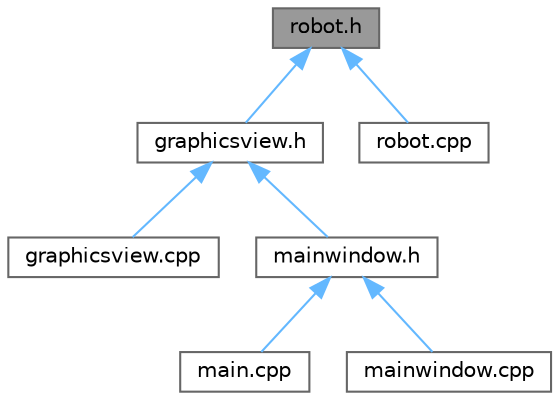 digraph "robot.h"
{
 // LATEX_PDF_SIZE
  bgcolor="transparent";
  edge [fontname=Helvetica,fontsize=10,labelfontname=Helvetica,labelfontsize=10];
  node [fontname=Helvetica,fontsize=10,shape=box,height=0.2,width=0.4];
  Node1 [id="Node000001",label="robot.h",height=0.2,width=0.4,color="gray40", fillcolor="grey60", style="filled", fontcolor="black",tooltip="Main robot class for representing and managing the robot's state and position."];
  Node1 -> Node2 [id="edge1_Node000001_Node000002",dir="back",color="steelblue1",style="solid",tooltip=" "];
  Node2 [id="Node000002",label="graphicsview.h",height=0.2,width=0.4,color="grey40", fillcolor="white", style="filled",URL="$graphicsview_8h.html",tooltip="GraphicsView class."];
  Node2 -> Node3 [id="edge2_Node000002_Node000003",dir="back",color="steelblue1",style="solid",tooltip=" "];
  Node3 [id="Node000003",label="graphicsview.cpp",height=0.2,width=0.4,color="grey40", fillcolor="white", style="filled",URL="$graphicsview_8cpp.html",tooltip=" "];
  Node2 -> Node4 [id="edge3_Node000002_Node000004",dir="back",color="steelblue1",style="solid",tooltip=" "];
  Node4 [id="Node000004",label="mainwindow.h",height=0.2,width=0.4,color="grey40", fillcolor="white", style="filled",URL="$mainwindow_8h.html",tooltip="Main window class - backbone of the application."];
  Node4 -> Node5 [id="edge4_Node000004_Node000005",dir="back",color="steelblue1",style="solid",tooltip=" "];
  Node5 [id="Node000005",label="main.cpp",height=0.2,width=0.4,color="grey40", fillcolor="white", style="filled",URL="$main_8cpp.html",tooltip="Main file contains the main QApplication and MainWindow objects - compulsory for displaying the main ..."];
  Node4 -> Node6 [id="edge5_Node000004_Node000006",dir="back",color="steelblue1",style="solid",tooltip=" "];
  Node6 [id="Node000006",label="mainwindow.cpp",height=0.2,width=0.4,color="grey40", fillcolor="white", style="filled",URL="$mainwindow_8cpp.html",tooltip=" "];
  Node1 -> Node7 [id="edge6_Node000001_Node000007",dir="back",color="steelblue1",style="solid",tooltip=" "];
  Node7 [id="Node000007",label="robot.cpp",height=0.2,width=0.4,color="grey40", fillcolor="white", style="filled",URL="$robot_8cpp.html",tooltip=" "];
}
